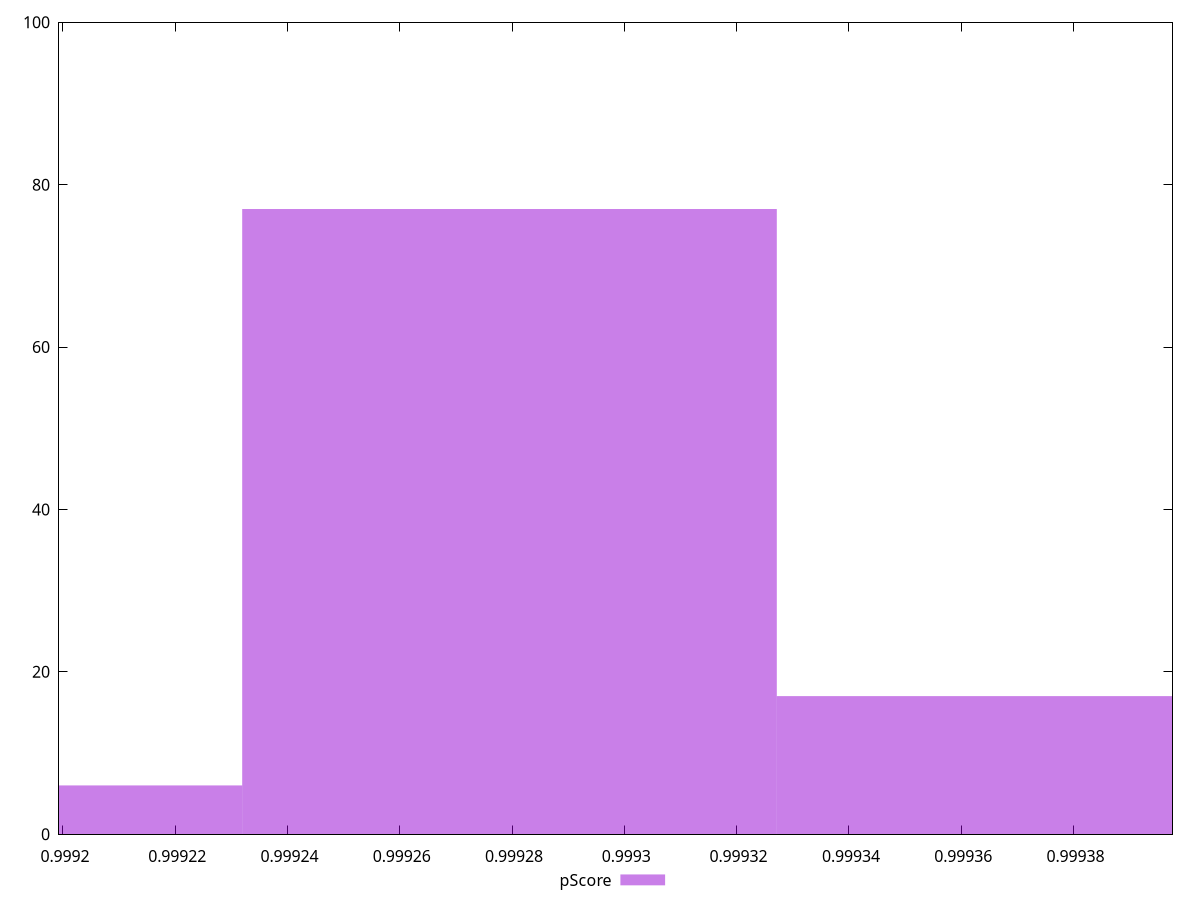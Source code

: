 reset

$pScore <<EOF
0.9992795425212159 77
0.9991843095523298 6
0.9993747754901019 17
EOF

set key outside below
set boxwidth 0.00009523296888603982
set xrange [0.9991992911420061:0.9993976453956019]
set yrange [0:100]
set trange [0:100]
set style fill transparent solid 0.5 noborder
set terminal svg size 640, 490 enhanced background rgb 'white'
set output "reports/report_00031_2021-02-24T23-18-18.084Z/first-cpu-idle/samples/music/pScore/histogram.svg"

plot $pScore title "pScore" with boxes

reset
